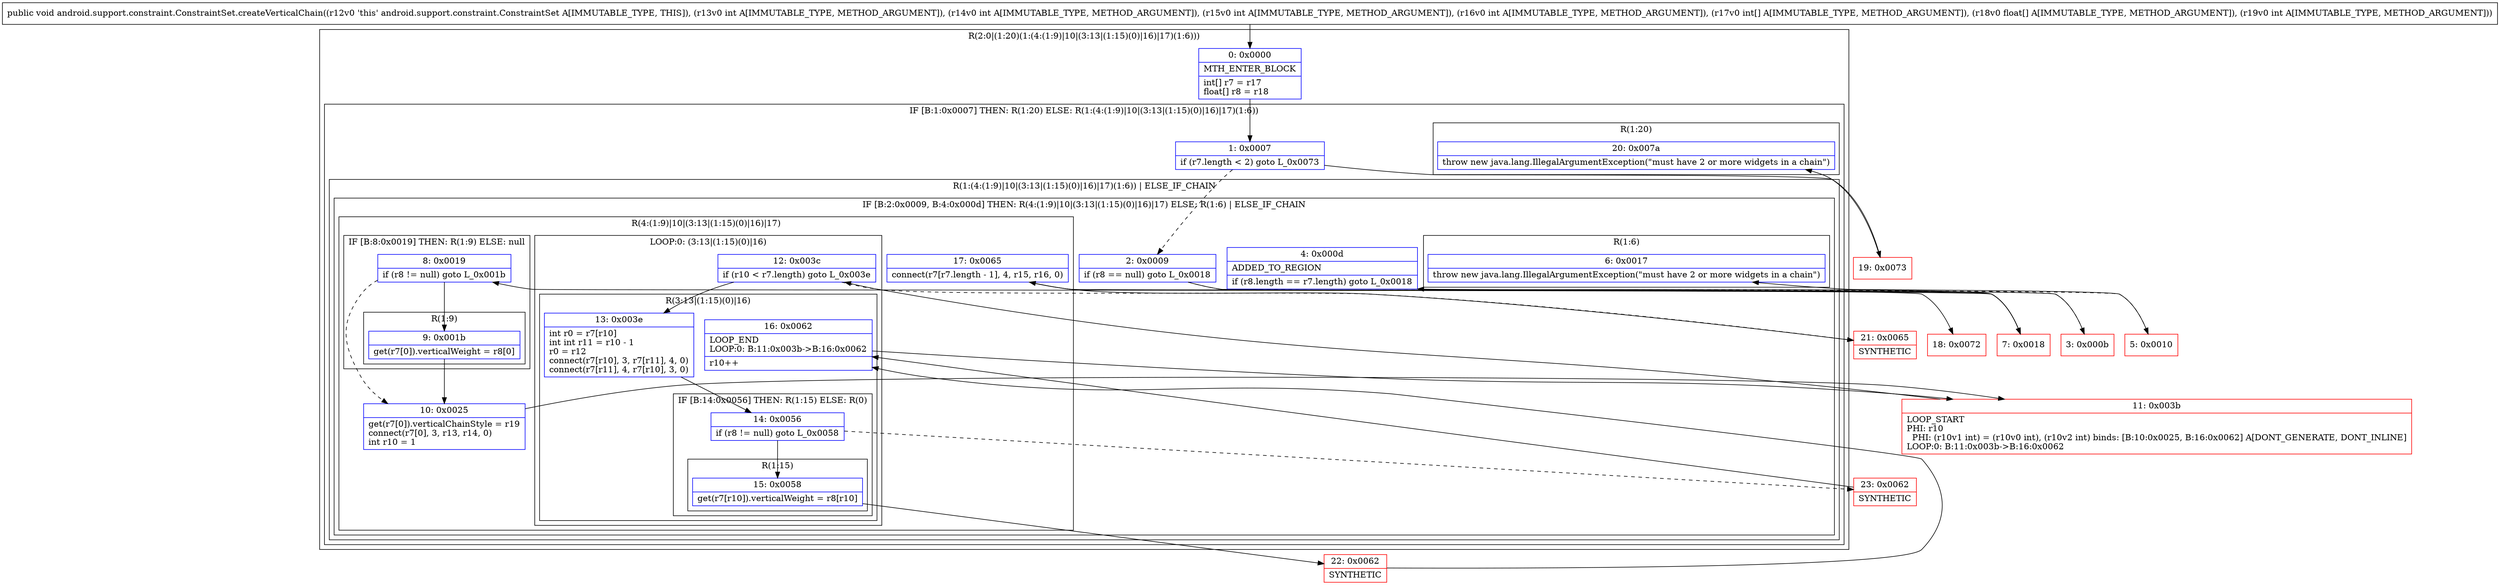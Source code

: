 digraph "CFG forandroid.support.constraint.ConstraintSet.createVerticalChain(IIII[I[FI)V" {
subgraph cluster_Region_1629834954 {
label = "R(2:0|(1:20)(1:(4:(1:9)|10|(3:13|(1:15)(0)|16)|17)(1:6)))";
node [shape=record,color=blue];
Node_0 [shape=record,label="{0\:\ 0x0000|MTH_ENTER_BLOCK\l|int[] r7 = r17\lfloat[] r8 = r18\l}"];
subgraph cluster_IfRegion_520581980 {
label = "IF [B:1:0x0007] THEN: R(1:20) ELSE: R(1:(4:(1:9)|10|(3:13|(1:15)(0)|16)|17)(1:6))";
node [shape=record,color=blue];
Node_1 [shape=record,label="{1\:\ 0x0007|if (r7.length \< 2) goto L_0x0073\l}"];
subgraph cluster_Region_476335191 {
label = "R(1:20)";
node [shape=record,color=blue];
Node_20 [shape=record,label="{20\:\ 0x007a|throw new java.lang.IllegalArgumentException(\"must have 2 or more widgets in a chain\")\l}"];
}
subgraph cluster_Region_2020884875 {
label = "R(1:(4:(1:9)|10|(3:13|(1:15)(0)|16)|17)(1:6)) | ELSE_IF_CHAIN\l";
node [shape=record,color=blue];
subgraph cluster_IfRegion_1572412721 {
label = "IF [B:2:0x0009, B:4:0x000d] THEN: R(4:(1:9)|10|(3:13|(1:15)(0)|16)|17) ELSE: R(1:6) | ELSE_IF_CHAIN\l";
node [shape=record,color=blue];
Node_2 [shape=record,label="{2\:\ 0x0009|if (r8 == null) goto L_0x0018\l}"];
Node_4 [shape=record,label="{4\:\ 0x000d|ADDED_TO_REGION\l|if (r8.length == r7.length) goto L_0x0018\l}"];
subgraph cluster_Region_928347682 {
label = "R(4:(1:9)|10|(3:13|(1:15)(0)|16)|17)";
node [shape=record,color=blue];
subgraph cluster_IfRegion_262802310 {
label = "IF [B:8:0x0019] THEN: R(1:9) ELSE: null";
node [shape=record,color=blue];
Node_8 [shape=record,label="{8\:\ 0x0019|if (r8 != null) goto L_0x001b\l}"];
subgraph cluster_Region_2085434495 {
label = "R(1:9)";
node [shape=record,color=blue];
Node_9 [shape=record,label="{9\:\ 0x001b|get(r7[0]).verticalWeight = r8[0]\l}"];
}
}
Node_10 [shape=record,label="{10\:\ 0x0025|get(r7[0]).verticalChainStyle = r19\lconnect(r7[0], 3, r13, r14, 0)\lint r10 = 1\l}"];
subgraph cluster_LoopRegion_325877255 {
label = "LOOP:0: (3:13|(1:15)(0)|16)";
node [shape=record,color=blue];
Node_12 [shape=record,label="{12\:\ 0x003c|if (r10 \< r7.length) goto L_0x003e\l}"];
subgraph cluster_Region_103393742 {
label = "R(3:13|(1:15)(0)|16)";
node [shape=record,color=blue];
Node_13 [shape=record,label="{13\:\ 0x003e|int r0 = r7[r10]\lint int r11 = r10 \- 1\lr0 = r12\lconnect(r7[r10], 3, r7[r11], 4, 0)\lconnect(r7[r11], 4, r7[r10], 3, 0)\l}"];
subgraph cluster_IfRegion_2143735858 {
label = "IF [B:14:0x0056] THEN: R(1:15) ELSE: R(0)";
node [shape=record,color=blue];
Node_14 [shape=record,label="{14\:\ 0x0056|if (r8 != null) goto L_0x0058\l}"];
subgraph cluster_Region_332569528 {
label = "R(1:15)";
node [shape=record,color=blue];
Node_15 [shape=record,label="{15\:\ 0x0058|get(r7[r10]).verticalWeight = r8[r10]\l}"];
}
subgraph cluster_Region_2032658353 {
label = "R(0)";
node [shape=record,color=blue];
}
}
Node_16 [shape=record,label="{16\:\ 0x0062|LOOP_END\lLOOP:0: B:11:0x003b\-\>B:16:0x0062\l|r10++\l}"];
}
}
Node_17 [shape=record,label="{17\:\ 0x0065|connect(r7[r7.length \- 1], 4, r15, r16, 0)\l}"];
}
subgraph cluster_Region_80138380 {
label = "R(1:6)";
node [shape=record,color=blue];
Node_6 [shape=record,label="{6\:\ 0x0017|throw new java.lang.IllegalArgumentException(\"must have 2 or more widgets in a chain\")\l}"];
}
}
}
}
}
Node_3 [shape=record,color=red,label="{3\:\ 0x000b}"];
Node_5 [shape=record,color=red,label="{5\:\ 0x0010}"];
Node_7 [shape=record,color=red,label="{7\:\ 0x0018}"];
Node_11 [shape=record,color=red,label="{11\:\ 0x003b|LOOP_START\lPHI: r10 \l  PHI: (r10v1 int) = (r10v0 int), (r10v2 int) binds: [B:10:0x0025, B:16:0x0062] A[DONT_GENERATE, DONT_INLINE]\lLOOP:0: B:11:0x003b\-\>B:16:0x0062\l}"];
Node_18 [shape=record,color=red,label="{18\:\ 0x0072}"];
Node_19 [shape=record,color=red,label="{19\:\ 0x0073}"];
Node_21 [shape=record,color=red,label="{21\:\ 0x0065|SYNTHETIC\l}"];
Node_22 [shape=record,color=red,label="{22\:\ 0x0062|SYNTHETIC\l}"];
Node_23 [shape=record,color=red,label="{23\:\ 0x0062|SYNTHETIC\l}"];
MethodNode[shape=record,label="{public void android.support.constraint.ConstraintSet.createVerticalChain((r12v0 'this' android.support.constraint.ConstraintSet A[IMMUTABLE_TYPE, THIS]), (r13v0 int A[IMMUTABLE_TYPE, METHOD_ARGUMENT]), (r14v0 int A[IMMUTABLE_TYPE, METHOD_ARGUMENT]), (r15v0 int A[IMMUTABLE_TYPE, METHOD_ARGUMENT]), (r16v0 int A[IMMUTABLE_TYPE, METHOD_ARGUMENT]), (r17v0 int[] A[IMMUTABLE_TYPE, METHOD_ARGUMENT]), (r18v0 float[] A[IMMUTABLE_TYPE, METHOD_ARGUMENT]), (r19v0 int A[IMMUTABLE_TYPE, METHOD_ARGUMENT])) }"];
MethodNode -> Node_0;
Node_0 -> Node_1;
Node_1 -> Node_2[style=dashed];
Node_1 -> Node_19;
Node_2 -> Node_3[style=dashed];
Node_2 -> Node_7;
Node_4 -> Node_5[style=dashed];
Node_4 -> Node_7;
Node_8 -> Node_9;
Node_8 -> Node_10[style=dashed];
Node_9 -> Node_10;
Node_10 -> Node_11;
Node_12 -> Node_13;
Node_12 -> Node_21[style=dashed];
Node_13 -> Node_14;
Node_14 -> Node_15;
Node_14 -> Node_23[style=dashed];
Node_15 -> Node_22;
Node_16 -> Node_11;
Node_17 -> Node_18;
Node_3 -> Node_4;
Node_5 -> Node_6;
Node_7 -> Node_8;
Node_11 -> Node_12;
Node_19 -> Node_20;
Node_21 -> Node_17;
Node_22 -> Node_16;
Node_23 -> Node_16;
}

